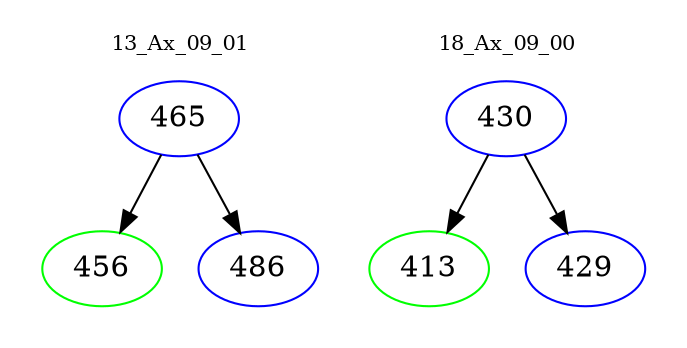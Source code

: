 digraph{
subgraph cluster_0 {
color = white
label = "13_Ax_09_01";
fontsize=10;
T0_465 [label="465", color="blue"]
T0_465 -> T0_456 [color="black"]
T0_456 [label="456", color="green"]
T0_465 -> T0_486 [color="black"]
T0_486 [label="486", color="blue"]
}
subgraph cluster_1 {
color = white
label = "18_Ax_09_00";
fontsize=10;
T1_430 [label="430", color="blue"]
T1_430 -> T1_413 [color="black"]
T1_413 [label="413", color="green"]
T1_430 -> T1_429 [color="black"]
T1_429 [label="429", color="blue"]
}
}
